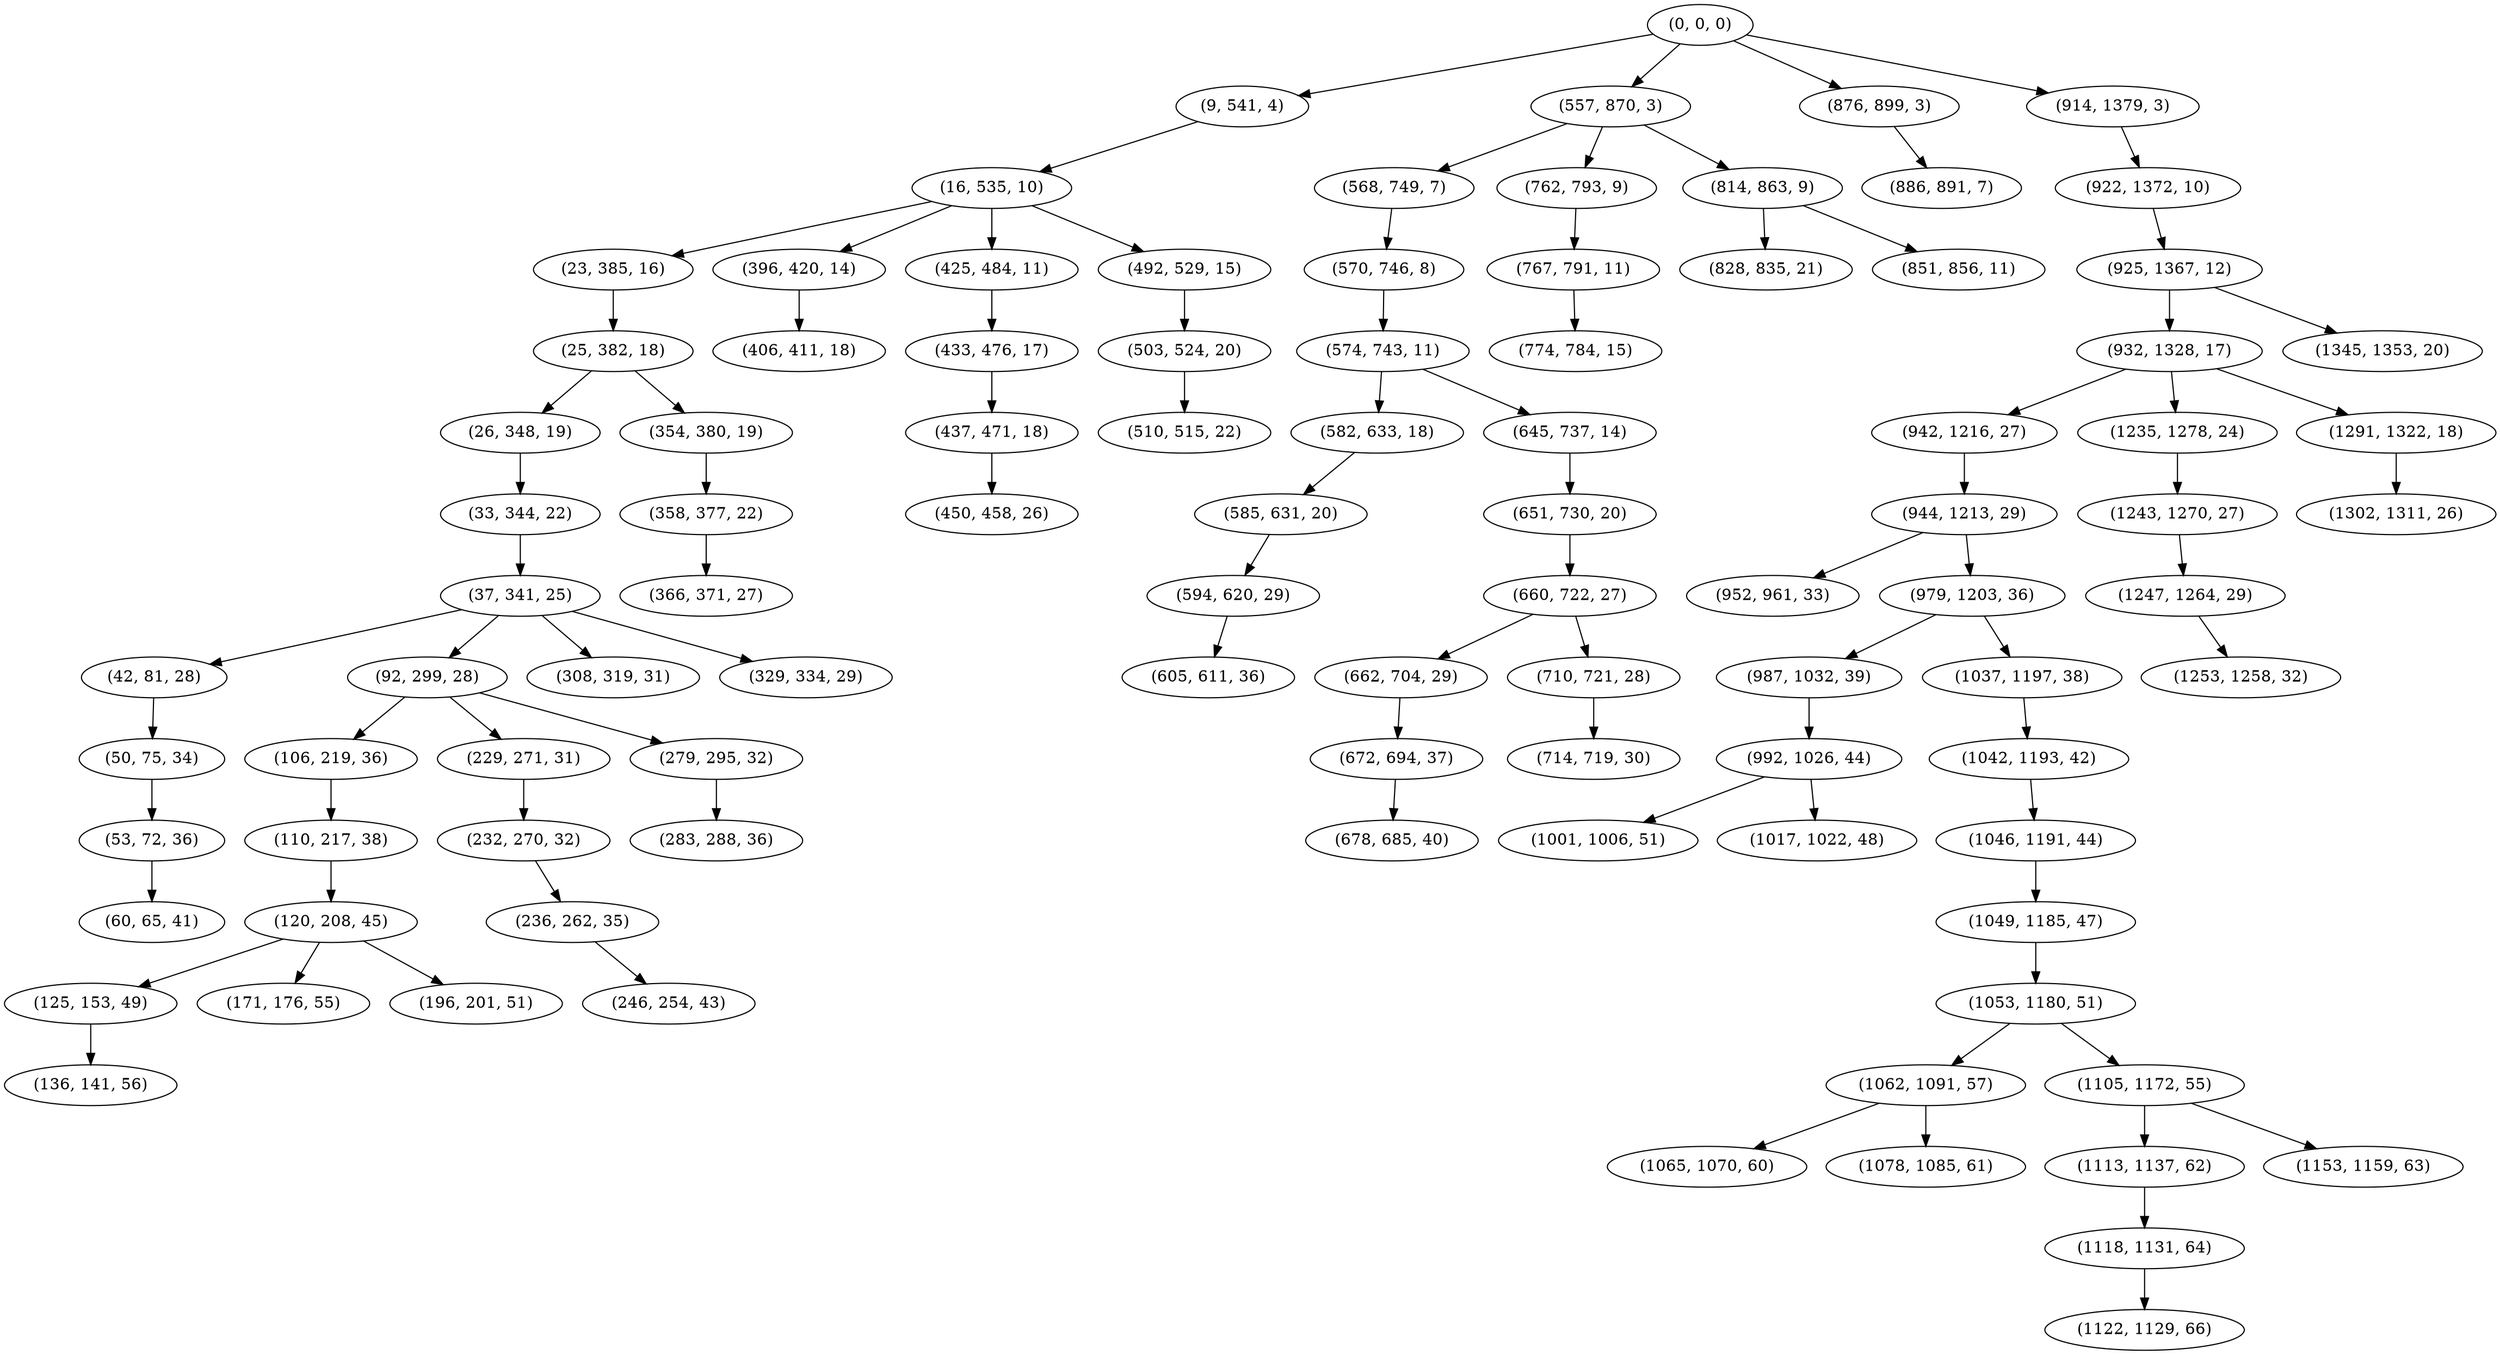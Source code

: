 digraph tree {
    "(0, 0, 0)";
    "(9, 541, 4)";
    "(16, 535, 10)";
    "(23, 385, 16)";
    "(25, 382, 18)";
    "(26, 348, 19)";
    "(33, 344, 22)";
    "(37, 341, 25)";
    "(42, 81, 28)";
    "(50, 75, 34)";
    "(53, 72, 36)";
    "(60, 65, 41)";
    "(92, 299, 28)";
    "(106, 219, 36)";
    "(110, 217, 38)";
    "(120, 208, 45)";
    "(125, 153, 49)";
    "(136, 141, 56)";
    "(171, 176, 55)";
    "(196, 201, 51)";
    "(229, 271, 31)";
    "(232, 270, 32)";
    "(236, 262, 35)";
    "(246, 254, 43)";
    "(279, 295, 32)";
    "(283, 288, 36)";
    "(308, 319, 31)";
    "(329, 334, 29)";
    "(354, 380, 19)";
    "(358, 377, 22)";
    "(366, 371, 27)";
    "(396, 420, 14)";
    "(406, 411, 18)";
    "(425, 484, 11)";
    "(433, 476, 17)";
    "(437, 471, 18)";
    "(450, 458, 26)";
    "(492, 529, 15)";
    "(503, 524, 20)";
    "(510, 515, 22)";
    "(557, 870, 3)";
    "(568, 749, 7)";
    "(570, 746, 8)";
    "(574, 743, 11)";
    "(582, 633, 18)";
    "(585, 631, 20)";
    "(594, 620, 29)";
    "(605, 611, 36)";
    "(645, 737, 14)";
    "(651, 730, 20)";
    "(660, 722, 27)";
    "(662, 704, 29)";
    "(672, 694, 37)";
    "(678, 685, 40)";
    "(710, 721, 28)";
    "(714, 719, 30)";
    "(762, 793, 9)";
    "(767, 791, 11)";
    "(774, 784, 15)";
    "(814, 863, 9)";
    "(828, 835, 21)";
    "(851, 856, 11)";
    "(876, 899, 3)";
    "(886, 891, 7)";
    "(914, 1379, 3)";
    "(922, 1372, 10)";
    "(925, 1367, 12)";
    "(932, 1328, 17)";
    "(942, 1216, 27)";
    "(944, 1213, 29)";
    "(952, 961, 33)";
    "(979, 1203, 36)";
    "(987, 1032, 39)";
    "(992, 1026, 44)";
    "(1001, 1006, 51)";
    "(1017, 1022, 48)";
    "(1037, 1197, 38)";
    "(1042, 1193, 42)";
    "(1046, 1191, 44)";
    "(1049, 1185, 47)";
    "(1053, 1180, 51)";
    "(1062, 1091, 57)";
    "(1065, 1070, 60)";
    "(1078, 1085, 61)";
    "(1105, 1172, 55)";
    "(1113, 1137, 62)";
    "(1118, 1131, 64)";
    "(1122, 1129, 66)";
    "(1153, 1159, 63)";
    "(1235, 1278, 24)";
    "(1243, 1270, 27)";
    "(1247, 1264, 29)";
    "(1253, 1258, 32)";
    "(1291, 1322, 18)";
    "(1302, 1311, 26)";
    "(1345, 1353, 20)";
    "(0, 0, 0)" -> "(9, 541, 4)";
    "(0, 0, 0)" -> "(557, 870, 3)";
    "(0, 0, 0)" -> "(876, 899, 3)";
    "(0, 0, 0)" -> "(914, 1379, 3)";
    "(9, 541, 4)" -> "(16, 535, 10)";
    "(16, 535, 10)" -> "(23, 385, 16)";
    "(16, 535, 10)" -> "(396, 420, 14)";
    "(16, 535, 10)" -> "(425, 484, 11)";
    "(16, 535, 10)" -> "(492, 529, 15)";
    "(23, 385, 16)" -> "(25, 382, 18)";
    "(25, 382, 18)" -> "(26, 348, 19)";
    "(25, 382, 18)" -> "(354, 380, 19)";
    "(26, 348, 19)" -> "(33, 344, 22)";
    "(33, 344, 22)" -> "(37, 341, 25)";
    "(37, 341, 25)" -> "(42, 81, 28)";
    "(37, 341, 25)" -> "(92, 299, 28)";
    "(37, 341, 25)" -> "(308, 319, 31)";
    "(37, 341, 25)" -> "(329, 334, 29)";
    "(42, 81, 28)" -> "(50, 75, 34)";
    "(50, 75, 34)" -> "(53, 72, 36)";
    "(53, 72, 36)" -> "(60, 65, 41)";
    "(92, 299, 28)" -> "(106, 219, 36)";
    "(92, 299, 28)" -> "(229, 271, 31)";
    "(92, 299, 28)" -> "(279, 295, 32)";
    "(106, 219, 36)" -> "(110, 217, 38)";
    "(110, 217, 38)" -> "(120, 208, 45)";
    "(120, 208, 45)" -> "(125, 153, 49)";
    "(120, 208, 45)" -> "(171, 176, 55)";
    "(120, 208, 45)" -> "(196, 201, 51)";
    "(125, 153, 49)" -> "(136, 141, 56)";
    "(229, 271, 31)" -> "(232, 270, 32)";
    "(232, 270, 32)" -> "(236, 262, 35)";
    "(236, 262, 35)" -> "(246, 254, 43)";
    "(279, 295, 32)" -> "(283, 288, 36)";
    "(354, 380, 19)" -> "(358, 377, 22)";
    "(358, 377, 22)" -> "(366, 371, 27)";
    "(396, 420, 14)" -> "(406, 411, 18)";
    "(425, 484, 11)" -> "(433, 476, 17)";
    "(433, 476, 17)" -> "(437, 471, 18)";
    "(437, 471, 18)" -> "(450, 458, 26)";
    "(492, 529, 15)" -> "(503, 524, 20)";
    "(503, 524, 20)" -> "(510, 515, 22)";
    "(557, 870, 3)" -> "(568, 749, 7)";
    "(557, 870, 3)" -> "(762, 793, 9)";
    "(557, 870, 3)" -> "(814, 863, 9)";
    "(568, 749, 7)" -> "(570, 746, 8)";
    "(570, 746, 8)" -> "(574, 743, 11)";
    "(574, 743, 11)" -> "(582, 633, 18)";
    "(574, 743, 11)" -> "(645, 737, 14)";
    "(582, 633, 18)" -> "(585, 631, 20)";
    "(585, 631, 20)" -> "(594, 620, 29)";
    "(594, 620, 29)" -> "(605, 611, 36)";
    "(645, 737, 14)" -> "(651, 730, 20)";
    "(651, 730, 20)" -> "(660, 722, 27)";
    "(660, 722, 27)" -> "(662, 704, 29)";
    "(660, 722, 27)" -> "(710, 721, 28)";
    "(662, 704, 29)" -> "(672, 694, 37)";
    "(672, 694, 37)" -> "(678, 685, 40)";
    "(710, 721, 28)" -> "(714, 719, 30)";
    "(762, 793, 9)" -> "(767, 791, 11)";
    "(767, 791, 11)" -> "(774, 784, 15)";
    "(814, 863, 9)" -> "(828, 835, 21)";
    "(814, 863, 9)" -> "(851, 856, 11)";
    "(876, 899, 3)" -> "(886, 891, 7)";
    "(914, 1379, 3)" -> "(922, 1372, 10)";
    "(922, 1372, 10)" -> "(925, 1367, 12)";
    "(925, 1367, 12)" -> "(932, 1328, 17)";
    "(925, 1367, 12)" -> "(1345, 1353, 20)";
    "(932, 1328, 17)" -> "(942, 1216, 27)";
    "(932, 1328, 17)" -> "(1235, 1278, 24)";
    "(932, 1328, 17)" -> "(1291, 1322, 18)";
    "(942, 1216, 27)" -> "(944, 1213, 29)";
    "(944, 1213, 29)" -> "(952, 961, 33)";
    "(944, 1213, 29)" -> "(979, 1203, 36)";
    "(979, 1203, 36)" -> "(987, 1032, 39)";
    "(979, 1203, 36)" -> "(1037, 1197, 38)";
    "(987, 1032, 39)" -> "(992, 1026, 44)";
    "(992, 1026, 44)" -> "(1001, 1006, 51)";
    "(992, 1026, 44)" -> "(1017, 1022, 48)";
    "(1037, 1197, 38)" -> "(1042, 1193, 42)";
    "(1042, 1193, 42)" -> "(1046, 1191, 44)";
    "(1046, 1191, 44)" -> "(1049, 1185, 47)";
    "(1049, 1185, 47)" -> "(1053, 1180, 51)";
    "(1053, 1180, 51)" -> "(1062, 1091, 57)";
    "(1053, 1180, 51)" -> "(1105, 1172, 55)";
    "(1062, 1091, 57)" -> "(1065, 1070, 60)";
    "(1062, 1091, 57)" -> "(1078, 1085, 61)";
    "(1105, 1172, 55)" -> "(1113, 1137, 62)";
    "(1105, 1172, 55)" -> "(1153, 1159, 63)";
    "(1113, 1137, 62)" -> "(1118, 1131, 64)";
    "(1118, 1131, 64)" -> "(1122, 1129, 66)";
    "(1235, 1278, 24)" -> "(1243, 1270, 27)";
    "(1243, 1270, 27)" -> "(1247, 1264, 29)";
    "(1247, 1264, 29)" -> "(1253, 1258, 32)";
    "(1291, 1322, 18)" -> "(1302, 1311, 26)";
}

